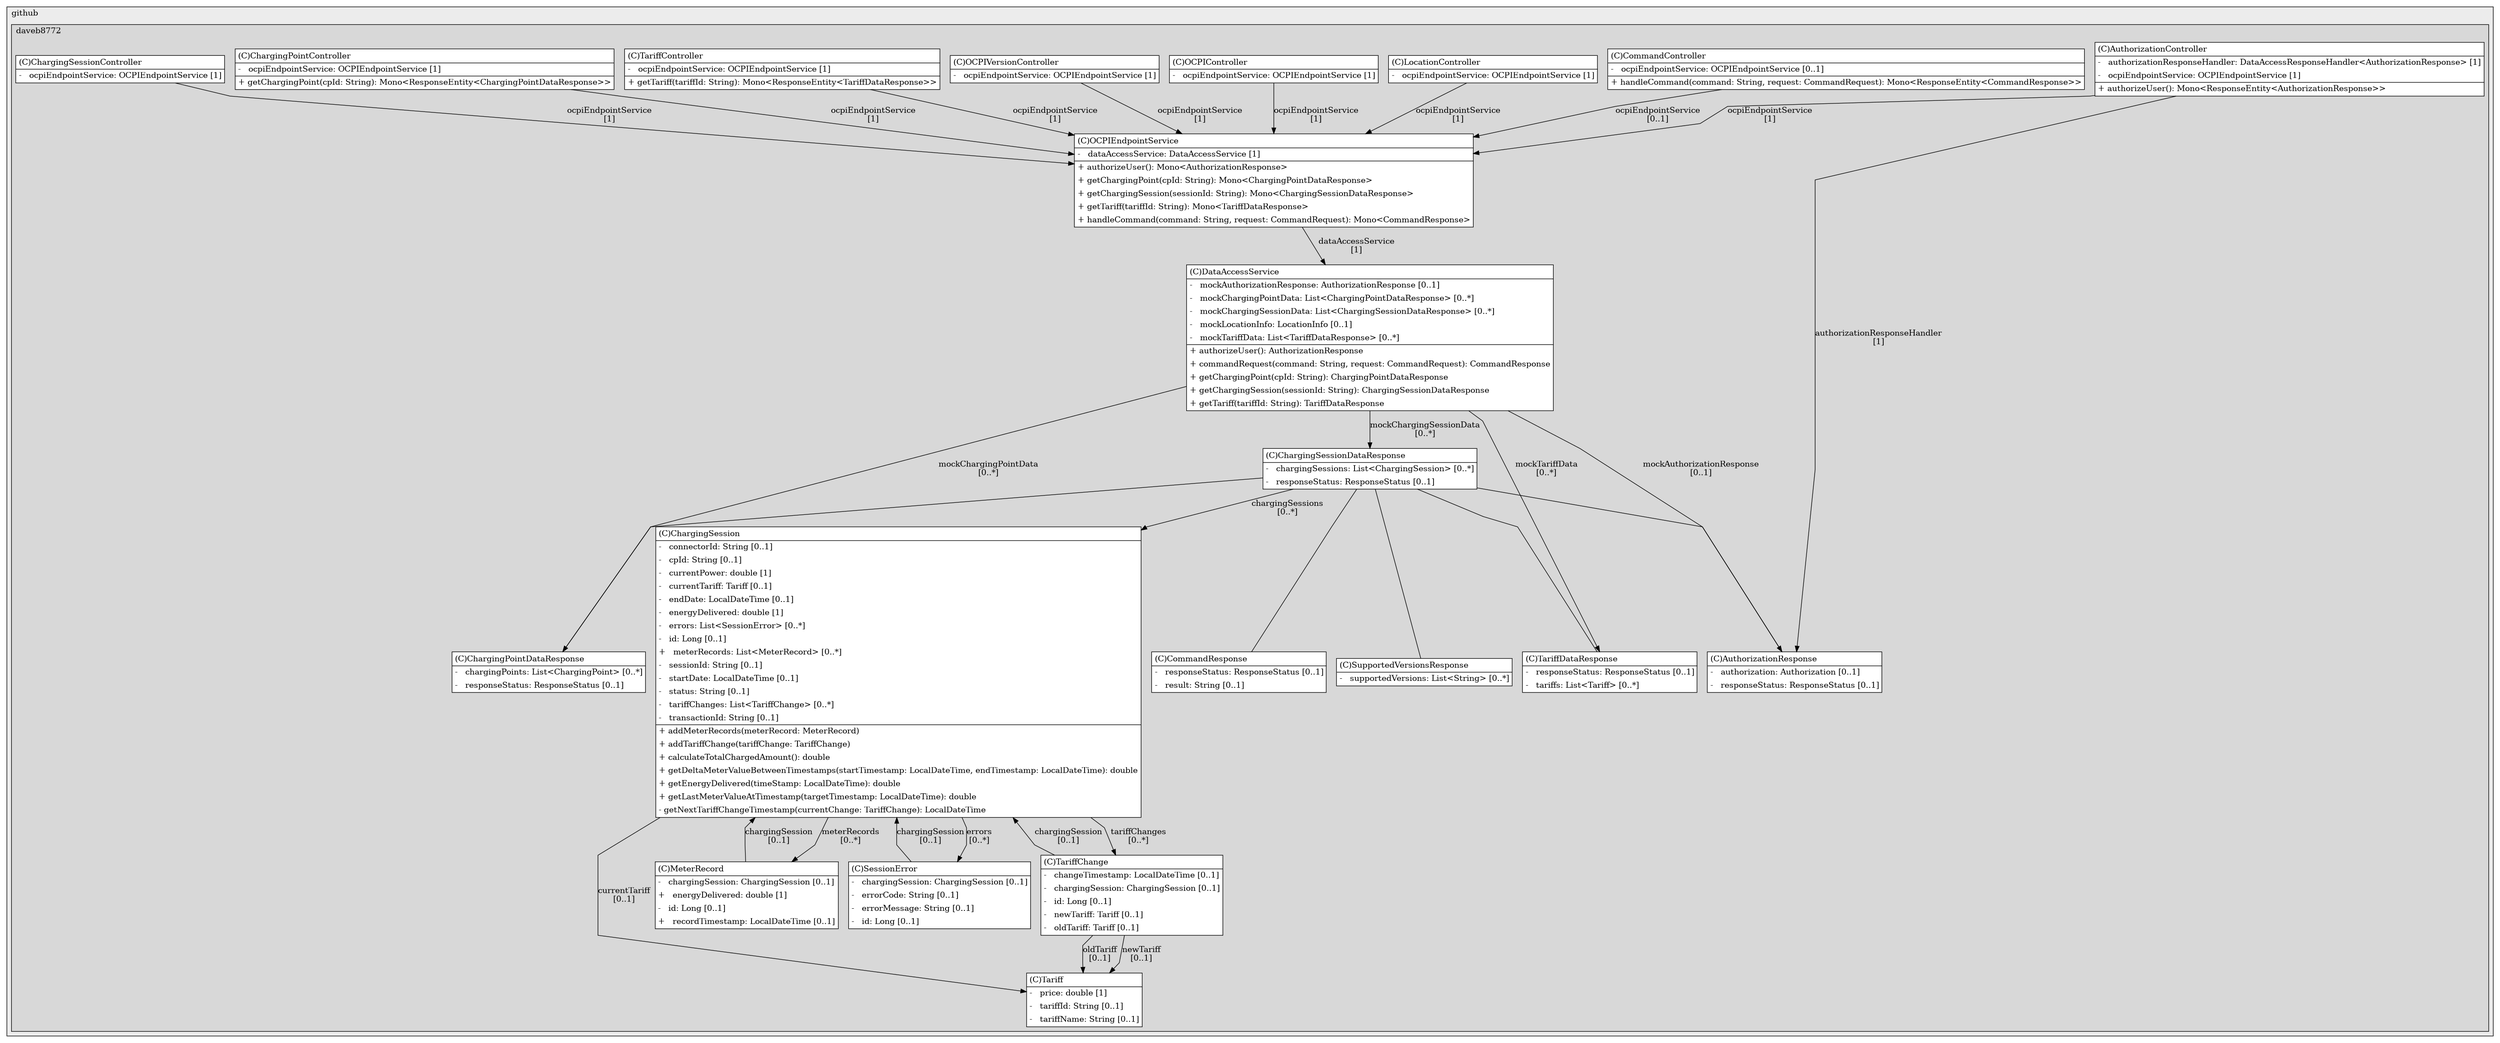 @startuml

/' diagram meta data start
config=StructureConfiguration;
{
  "projectClassification": {
    "searchMode": "OpenProject", // OpenProject, AllProjects
    "includedProjects": "",
    "pathEndKeywords": "*.impl",
    "isClientPath": "",
    "isClientName": "",
    "isTestPath": "",
    "isTestName": "",
    "isMappingPath": "",
    "isMappingName": "",
    "isDataAccessPath": "",
    "isDataAccessName": "",
    "isDataStructurePath": "",
    "isDataStructureName": "",
    "isInterfaceStructuresPath": "",
    "isInterfaceStructuresName": "",
    "isEntryPointPath": "",
    "isEntryPointName": "",
    "treatFinalFieldsAsMandatory": false
  },
  "graphRestriction": {
    "classPackageExcludeFilter": "",
    "classPackageIncludeFilter": "",
    "classNameExcludeFilter": "",
    "classNameIncludeFilter": "",
    "methodNameExcludeFilter": "",
    "methodNameIncludeFilter": "",
    "removeByInheritance": "", // inheritance/annotation based filtering is done in a second step
    "removeByAnnotation": "",
    "removeByClassPackage": "", // cleanup the graph after inheritance/annotation based filtering is done
    "removeByClassName": "",
    "cutMappings": false,
    "cutEnum": true,
    "cutTests": true,
    "cutClient": true,
    "cutDataAccess": false,
    "cutInterfaceStructures": false,
    "cutDataStructures": false,
    "cutGetterAndSetter": true,
    "cutConstructors": true
  },
  "graphTraversal": {
    "forwardDepth": 6,
    "backwardDepth": 6,
    "classPackageExcludeFilter": "",
    "classPackageIncludeFilter": "",
    "classNameExcludeFilter": "",
    "classNameIncludeFilter": "",
    "methodNameExcludeFilter": "",
    "methodNameIncludeFilter": "",
    "hideMappings": false,
    "hideDataStructures": false,
    "hidePrivateMethods": true,
    "hideInterfaceCalls": true, // indirection: implementation -> interface (is hidden) -> implementation
    "onlyShowApplicationEntryPoints": false, // root node is included
    "useMethodCallsForStructureDiagram": "ForwardOnly" // ForwardOnly, BothDirections, No
  },
  "details": {
    "aggregation": "GroupByClass", // ByClass, GroupByClass, None
    "showClassGenericTypes": true,
    "showMethods": true,
    "showMethodParameterNames": true,
    "showMethodParameterTypes": true,
    "showMethodReturnType": true,
    "showPackageLevels": 2,
    "showDetailedClassStructure": true
  },
  "rootClass": "com.github.daveb8772.ocpi.ocpirestservice.controller.Models.ChargeModels.ChargingSession",
  "extensionCallbackMethod": "" // qualified.class.name#methodName - signature: public static String method(String)
}
diagram meta data end '/



digraph g {
    rankdir="TB"
    splines=polyline
    

'nodes 
subgraph cluster_1245635613 { 
   	label=github
	labeljust=l
	fillcolor="#ececec"
	style=filled
   
   subgraph cluster_1638032187 { 
   	label=daveb8772
	labeljust=l
	fillcolor="#d8d8d8"
	style=filled
   
   AuthorizationController2033214021[
	label=<<TABLE BORDER="1" CELLBORDER="0" CELLPADDING="4" CELLSPACING="0">
<TR><TD ALIGN="LEFT" >(C)AuthorizationController</TD></TR>
<HR/>
<TR><TD ALIGN="LEFT" >-   authorizationResponseHandler: DataAccessResponseHandler&lt;AuthorizationResponse&gt; [1]</TD></TR>
<TR><TD ALIGN="LEFT" >-   ocpiEndpointService: OCPIEndpointService [1]</TD></TR>
<HR/>
<TR><TD ALIGN="LEFT" >+ authorizeUser(): Mono&lt;ResponseEntity&lt;AuthorizationResponse&gt;&gt;</TD></TR>
</TABLE>>
	style=filled
	margin=0
	shape=plaintext
	fillcolor="#FFFFFF"
];

AuthorizationResponse423245340[
	label=<<TABLE BORDER="1" CELLBORDER="0" CELLPADDING="4" CELLSPACING="0">
<TR><TD ALIGN="LEFT" >(C)AuthorizationResponse</TD></TR>
<HR/>
<TR><TD ALIGN="LEFT" >-   authorization: Authorization [0..1]</TD></TR>
<TR><TD ALIGN="LEFT" >-   responseStatus: ResponseStatus [0..1]</TD></TR>
</TABLE>>
	style=filled
	margin=0
	shape=plaintext
	fillcolor="#FFFFFF"
];

ChargingPointController2033214021[
	label=<<TABLE BORDER="1" CELLBORDER="0" CELLPADDING="4" CELLSPACING="0">
<TR><TD ALIGN="LEFT" >(C)ChargingPointController</TD></TR>
<HR/>
<TR><TD ALIGN="LEFT" >-   ocpiEndpointService: OCPIEndpointService [1]</TD></TR>
<HR/>
<TR><TD ALIGN="LEFT" >+ getChargingPoint(cpId: String): Mono&lt;ResponseEntity&lt;ChargingPointDataResponse&gt;&gt;</TD></TR>
</TABLE>>
	style=filled
	margin=0
	shape=plaintext
	fillcolor="#FFFFFF"
];

ChargingPointDataResponse423245340[
	label=<<TABLE BORDER="1" CELLBORDER="0" CELLPADDING="4" CELLSPACING="0">
<TR><TD ALIGN="LEFT" >(C)ChargingPointDataResponse</TD></TR>
<HR/>
<TR><TD ALIGN="LEFT" >-   chargingPoints: List&lt;ChargingPoint&gt; [0..*]</TD></TR>
<TR><TD ALIGN="LEFT" >-   responseStatus: ResponseStatus [0..1]</TD></TR>
</TABLE>>
	style=filled
	margin=0
	shape=plaintext
	fillcolor="#FFFFFF"
];

ChargingSession928566641[
	label=<<TABLE BORDER="1" CELLBORDER="0" CELLPADDING="4" CELLSPACING="0">
<TR><TD ALIGN="LEFT" >(C)ChargingSession</TD></TR>
<HR/>
<TR><TD ALIGN="LEFT" >-   connectorId: String [0..1]</TD></TR>
<TR><TD ALIGN="LEFT" >-   cpId: String [0..1]</TD></TR>
<TR><TD ALIGN="LEFT" >-   currentPower: double [1]</TD></TR>
<TR><TD ALIGN="LEFT" >-   currentTariff: Tariff [0..1]</TD></TR>
<TR><TD ALIGN="LEFT" >-   endDate: LocalDateTime [0..1]</TD></TR>
<TR><TD ALIGN="LEFT" >-   energyDelivered: double [1]</TD></TR>
<TR><TD ALIGN="LEFT" >-   errors: List&lt;SessionError&gt; [0..*]</TD></TR>
<TR><TD ALIGN="LEFT" >-   id: Long [0..1]</TD></TR>
<TR><TD ALIGN="LEFT" >+   meterRecords: List&lt;MeterRecord&gt; [0..*]</TD></TR>
<TR><TD ALIGN="LEFT" >-   sessionId: String [0..1]</TD></TR>
<TR><TD ALIGN="LEFT" >-   startDate: LocalDateTime [0..1]</TD></TR>
<TR><TD ALIGN="LEFT" >-   status: String [0..1]</TD></TR>
<TR><TD ALIGN="LEFT" >-   tariffChanges: List&lt;TariffChange&gt; [0..*]</TD></TR>
<TR><TD ALIGN="LEFT" >-   transactionId: String [0..1]</TD></TR>
<HR/>
<TR><TD ALIGN="LEFT" >+ addMeterRecords(meterRecord: MeterRecord)</TD></TR>
<TR><TD ALIGN="LEFT" >+ addTariffChange(tariffChange: TariffChange)</TD></TR>
<TR><TD ALIGN="LEFT" >+ calculateTotalChargedAmount(): double</TD></TR>
<TR><TD ALIGN="LEFT" >+ getDeltaMeterValueBetweenTimestamps(startTimestamp: LocalDateTime, endTimestamp: LocalDateTime): double</TD></TR>
<TR><TD ALIGN="LEFT" >+ getEnergyDelivered(timeStamp: LocalDateTime): double</TD></TR>
<TR><TD ALIGN="LEFT" >+ getLastMeterValueAtTimestamp(targetTimestamp: LocalDateTime): double</TD></TR>
<TR><TD ALIGN="LEFT" >- getNextTariffChangeTimestamp(currentChange: TariffChange): LocalDateTime</TD></TR>
</TABLE>>
	style=filled
	margin=0
	shape=plaintext
	fillcolor="#FFFFFF"
];

ChargingSessionController2033214021[
	label=<<TABLE BORDER="1" CELLBORDER="0" CELLPADDING="4" CELLSPACING="0">
<TR><TD ALIGN="LEFT" >(C)ChargingSessionController</TD></TR>
<HR/>
<TR><TD ALIGN="LEFT" >-   ocpiEndpointService: OCPIEndpointService [1]</TD></TR>
</TABLE>>
	style=filled
	margin=0
	shape=plaintext
	fillcolor="#FFFFFF"
];

ChargingSessionDataResponse423245340[
	label=<<TABLE BORDER="1" CELLBORDER="0" CELLPADDING="4" CELLSPACING="0">
<TR><TD ALIGN="LEFT" >(C)ChargingSessionDataResponse</TD></TR>
<HR/>
<TR><TD ALIGN="LEFT" >-   chargingSessions: List&lt;ChargingSession&gt; [0..*]</TD></TR>
<TR><TD ALIGN="LEFT" >-   responseStatus: ResponseStatus [0..1]</TD></TR>
</TABLE>>
	style=filled
	margin=0
	shape=plaintext
	fillcolor="#FFFFFF"
];

CommandController2033214021[
	label=<<TABLE BORDER="1" CELLBORDER="0" CELLPADDING="4" CELLSPACING="0">
<TR><TD ALIGN="LEFT" >(C)CommandController</TD></TR>
<HR/>
<TR><TD ALIGN="LEFT" >-   ocpiEndpointService: OCPIEndpointService [0..1]</TD></TR>
<HR/>
<TR><TD ALIGN="LEFT" >+ handleCommand(command: String, request: CommandRequest): Mono&lt;ResponseEntity&lt;CommandResponse&gt;&gt;</TD></TR>
</TABLE>>
	style=filled
	margin=0
	shape=plaintext
	fillcolor="#FFFFFF"
];

CommandResponse423245340[
	label=<<TABLE BORDER="1" CELLBORDER="0" CELLPADDING="4" CELLSPACING="0">
<TR><TD ALIGN="LEFT" >(C)CommandResponse</TD></TR>
<HR/>
<TR><TD ALIGN="LEFT" >-   responseStatus: ResponseStatus [0..1]</TD></TR>
<TR><TD ALIGN="LEFT" >-   result: String [0..1]</TD></TR>
</TABLE>>
	style=filled
	margin=0
	shape=plaintext
	fillcolor="#FFFFFF"
];

DataAccessService1943984374[
	label=<<TABLE BORDER="1" CELLBORDER="0" CELLPADDING="4" CELLSPACING="0">
<TR><TD ALIGN="LEFT" >(C)DataAccessService</TD></TR>
<HR/>
<TR><TD ALIGN="LEFT" >-   mockAuthorizationResponse: AuthorizationResponse [0..1]</TD></TR>
<TR><TD ALIGN="LEFT" >-   mockChargingPointData: List&lt;ChargingPointDataResponse&gt; [0..*]</TD></TR>
<TR><TD ALIGN="LEFT" >-   mockChargingSessionData: List&lt;ChargingSessionDataResponse&gt; [0..*]</TD></TR>
<TR><TD ALIGN="LEFT" >-   mockLocationInfo: LocationInfo [0..1]</TD></TR>
<TR><TD ALIGN="LEFT" >-   mockTariffData: List&lt;TariffDataResponse&gt; [0..*]</TD></TR>
<HR/>
<TR><TD ALIGN="LEFT" >+ authorizeUser(): AuthorizationResponse</TD></TR>
<TR><TD ALIGN="LEFT" >+ commandRequest(command: String, request: CommandRequest): CommandResponse</TD></TR>
<TR><TD ALIGN="LEFT" >+ getChargingPoint(cpId: String): ChargingPointDataResponse</TD></TR>
<TR><TD ALIGN="LEFT" >+ getChargingSession(sessionId: String): ChargingSessionDataResponse</TD></TR>
<TR><TD ALIGN="LEFT" >+ getTariff(tariffId: String): TariffDataResponse</TD></TR>
</TABLE>>
	style=filled
	margin=0
	shape=plaintext
	fillcolor="#FFFFFF"
];

LocationController2033214021[
	label=<<TABLE BORDER="1" CELLBORDER="0" CELLPADDING="4" CELLSPACING="0">
<TR><TD ALIGN="LEFT" >(C)LocationController</TD></TR>
<HR/>
<TR><TD ALIGN="LEFT" >-   ocpiEndpointService: OCPIEndpointService [1]</TD></TR>
</TABLE>>
	style=filled
	margin=0
	shape=plaintext
	fillcolor="#FFFFFF"
];

MeterRecord928566641[
	label=<<TABLE BORDER="1" CELLBORDER="0" CELLPADDING="4" CELLSPACING="0">
<TR><TD ALIGN="LEFT" >(C)MeterRecord</TD></TR>
<HR/>
<TR><TD ALIGN="LEFT" >-   chargingSession: ChargingSession [0..1]</TD></TR>
<TR><TD ALIGN="LEFT" >+   energyDelivered: double [1]</TD></TR>
<TR><TD ALIGN="LEFT" >-   id: Long [0..1]</TD></TR>
<TR><TD ALIGN="LEFT" >+   recordTimestamp: LocalDateTime [0..1]</TD></TR>
</TABLE>>
	style=filled
	margin=0
	shape=plaintext
	fillcolor="#FFFFFF"
];

OCPIController2033214021[
	label=<<TABLE BORDER="1" CELLBORDER="0" CELLPADDING="4" CELLSPACING="0">
<TR><TD ALIGN="LEFT" >(C)OCPIController</TD></TR>
<HR/>
<TR><TD ALIGN="LEFT" >-   ocpiEndpointService: OCPIEndpointService [1]</TD></TR>
</TABLE>>
	style=filled
	margin=0
	shape=plaintext
	fillcolor="#FFFFFF"
];

OCPIEndpointService1943984374[
	label=<<TABLE BORDER="1" CELLBORDER="0" CELLPADDING="4" CELLSPACING="0">
<TR><TD ALIGN="LEFT" >(C)OCPIEndpointService</TD></TR>
<HR/>
<TR><TD ALIGN="LEFT" >-   dataAccessService: DataAccessService [1]</TD></TR>
<HR/>
<TR><TD ALIGN="LEFT" >+ authorizeUser(): Mono&lt;AuthorizationResponse&gt;</TD></TR>
<TR><TD ALIGN="LEFT" >+ getChargingPoint(cpId: String): Mono&lt;ChargingPointDataResponse&gt;</TD></TR>
<TR><TD ALIGN="LEFT" >+ getChargingSession(sessionId: String): Mono&lt;ChargingSessionDataResponse&gt;</TD></TR>
<TR><TD ALIGN="LEFT" >+ getTariff(tariffId: String): Mono&lt;TariffDataResponse&gt;</TD></TR>
<TR><TD ALIGN="LEFT" >+ handleCommand(command: String, request: CommandRequest): Mono&lt;CommandResponse&gt;</TD></TR>
</TABLE>>
	style=filled
	margin=0
	shape=plaintext
	fillcolor="#FFFFFF"
];

OCPIVersionController2033214021[
	label=<<TABLE BORDER="1" CELLBORDER="0" CELLPADDING="4" CELLSPACING="0">
<TR><TD ALIGN="LEFT" >(C)OCPIVersionController</TD></TR>
<HR/>
<TR><TD ALIGN="LEFT" >-   ocpiEndpointService: OCPIEndpointService [1]</TD></TR>
</TABLE>>
	style=filled
	margin=0
	shape=plaintext
	fillcolor="#FFFFFF"
];

SessionError928566641[
	label=<<TABLE BORDER="1" CELLBORDER="0" CELLPADDING="4" CELLSPACING="0">
<TR><TD ALIGN="LEFT" >(C)SessionError</TD></TR>
<HR/>
<TR><TD ALIGN="LEFT" >-   chargingSession: ChargingSession [0..1]</TD></TR>
<TR><TD ALIGN="LEFT" >-   errorCode: String [0..1]</TD></TR>
<TR><TD ALIGN="LEFT" >-   errorMessage: String [0..1]</TD></TR>
<TR><TD ALIGN="LEFT" >-   id: Long [0..1]</TD></TR>
</TABLE>>
	style=filled
	margin=0
	shape=plaintext
	fillcolor="#FFFFFF"
];

SupportedVersionsResponse423245340[
	label=<<TABLE BORDER="1" CELLBORDER="0" CELLPADDING="4" CELLSPACING="0">
<TR><TD ALIGN="LEFT" >(C)SupportedVersionsResponse</TD></TR>
<HR/>
<TR><TD ALIGN="LEFT" >-   supportedVersions: List&lt;String&gt; [0..*]</TD></TR>
</TABLE>>
	style=filled
	margin=0
	shape=plaintext
	fillcolor="#FFFFFF"
];

Tariff1272597325[
	label=<<TABLE BORDER="1" CELLBORDER="0" CELLPADDING="4" CELLSPACING="0">
<TR><TD ALIGN="LEFT" >(C)Tariff</TD></TR>
<HR/>
<TR><TD ALIGN="LEFT" >-   price: double [1]</TD></TR>
<TR><TD ALIGN="LEFT" >-   tariffId: String [0..1]</TD></TR>
<TR><TD ALIGN="LEFT" >-   tariffName: String [0..1]</TD></TR>
</TABLE>>
	style=filled
	margin=0
	shape=plaintext
	fillcolor="#FFFFFF"
];

TariffChange1272597325[
	label=<<TABLE BORDER="1" CELLBORDER="0" CELLPADDING="4" CELLSPACING="0">
<TR><TD ALIGN="LEFT" >(C)TariffChange</TD></TR>
<HR/>
<TR><TD ALIGN="LEFT" >-   changeTimestamp: LocalDateTime [0..1]</TD></TR>
<TR><TD ALIGN="LEFT" >-   chargingSession: ChargingSession [0..1]</TD></TR>
<TR><TD ALIGN="LEFT" >-   id: Long [0..1]</TD></TR>
<TR><TD ALIGN="LEFT" >-   newTariff: Tariff [0..1]</TD></TR>
<TR><TD ALIGN="LEFT" >-   oldTariff: Tariff [0..1]</TD></TR>
</TABLE>>
	style=filled
	margin=0
	shape=plaintext
	fillcolor="#FFFFFF"
];

TariffController2033214021[
	label=<<TABLE BORDER="1" CELLBORDER="0" CELLPADDING="4" CELLSPACING="0">
<TR><TD ALIGN="LEFT" >(C)TariffController</TD></TR>
<HR/>
<TR><TD ALIGN="LEFT" >-   ocpiEndpointService: OCPIEndpointService [1]</TD></TR>
<HR/>
<TR><TD ALIGN="LEFT" >+ getTariff(tariffId: String): Mono&lt;ResponseEntity&lt;TariffDataResponse&gt;&gt;</TD></TR>
</TABLE>>
	style=filled
	margin=0
	shape=plaintext
	fillcolor="#FFFFFF"
];

TariffDataResponse423245340[
	label=<<TABLE BORDER="1" CELLBORDER="0" CELLPADDING="4" CELLSPACING="0">
<TR><TD ALIGN="LEFT" >(C)TariffDataResponse</TD></TR>
<HR/>
<TR><TD ALIGN="LEFT" >-   responseStatus: ResponseStatus [0..1]</TD></TR>
<TR><TD ALIGN="LEFT" >-   tariffs: List&lt;Tariff&gt; [0..*]</TD></TR>
</TABLE>>
	style=filled
	margin=0
	shape=plaintext
	fillcolor="#FFFFFF"
];
} 
} 

'edges    
AuthorizationController2033214021 -> AuthorizationResponse423245340[label="authorizationResponseHandler
[1]"];
AuthorizationController2033214021 -> OCPIEndpointService1943984374[label="ocpiEndpointService
[1]"];
ChargingPointController2033214021 -> OCPIEndpointService1943984374[label="ocpiEndpointService
[1]"];
ChargingSession928566641 -> MeterRecord928566641[label="meterRecords
[0..*]"];
ChargingSession928566641 -> SessionError928566641[label="errors
[0..*]"];
ChargingSession928566641 -> Tariff1272597325[label="currentTariff
[0..1]"];
ChargingSession928566641 -> TariffChange1272597325[label="tariffChanges
[0..*]"];
ChargingSessionController2033214021 -> OCPIEndpointService1943984374[label="ocpiEndpointService
[1]"];
ChargingSessionDataResponse423245340 -> AuthorizationResponse423245340[arrowhead=none];
ChargingSessionDataResponse423245340 -> ChargingPointDataResponse423245340[arrowhead=none];
ChargingSessionDataResponse423245340 -> ChargingSession928566641[label="chargingSessions
[0..*]"];
ChargingSessionDataResponse423245340 -> CommandResponse423245340[arrowhead=none];
ChargingSessionDataResponse423245340 -> SupportedVersionsResponse423245340[arrowhead=none];
ChargingSessionDataResponse423245340 -> TariffDataResponse423245340[arrowhead=none];
CommandController2033214021 -> OCPIEndpointService1943984374[label="ocpiEndpointService
[0..1]"];
DataAccessService1943984374 -> AuthorizationResponse423245340[label="mockAuthorizationResponse
[0..1]"];
DataAccessService1943984374 -> ChargingPointDataResponse423245340[label="mockChargingPointData
[0..*]"];
DataAccessService1943984374 -> ChargingSessionDataResponse423245340[label="mockChargingSessionData
[0..*]"];
DataAccessService1943984374 -> TariffDataResponse423245340[label="mockTariffData
[0..*]"];
LocationController2033214021 -> OCPIEndpointService1943984374[label="ocpiEndpointService
[1]"];
MeterRecord928566641 -> ChargingSession928566641[label="chargingSession
[0..1]"];
OCPIController2033214021 -> OCPIEndpointService1943984374[label="ocpiEndpointService
[1]"];
OCPIEndpointService1943984374 -> DataAccessService1943984374[label="dataAccessService
[1]"];
OCPIVersionController2033214021 -> OCPIEndpointService1943984374[label="ocpiEndpointService
[1]"];
SessionError928566641 -> ChargingSession928566641[label="chargingSession
[0..1]"];
TariffChange1272597325 -> ChargingSession928566641[label="chargingSession
[0..1]"];
TariffChange1272597325 -> Tariff1272597325[label="newTariff
[0..1]"];
TariffChange1272597325 -> Tariff1272597325[label="oldTariff
[0..1]"];
TariffController2033214021 -> OCPIEndpointService1943984374[label="ocpiEndpointService
[1]"];
    
}
@enduml